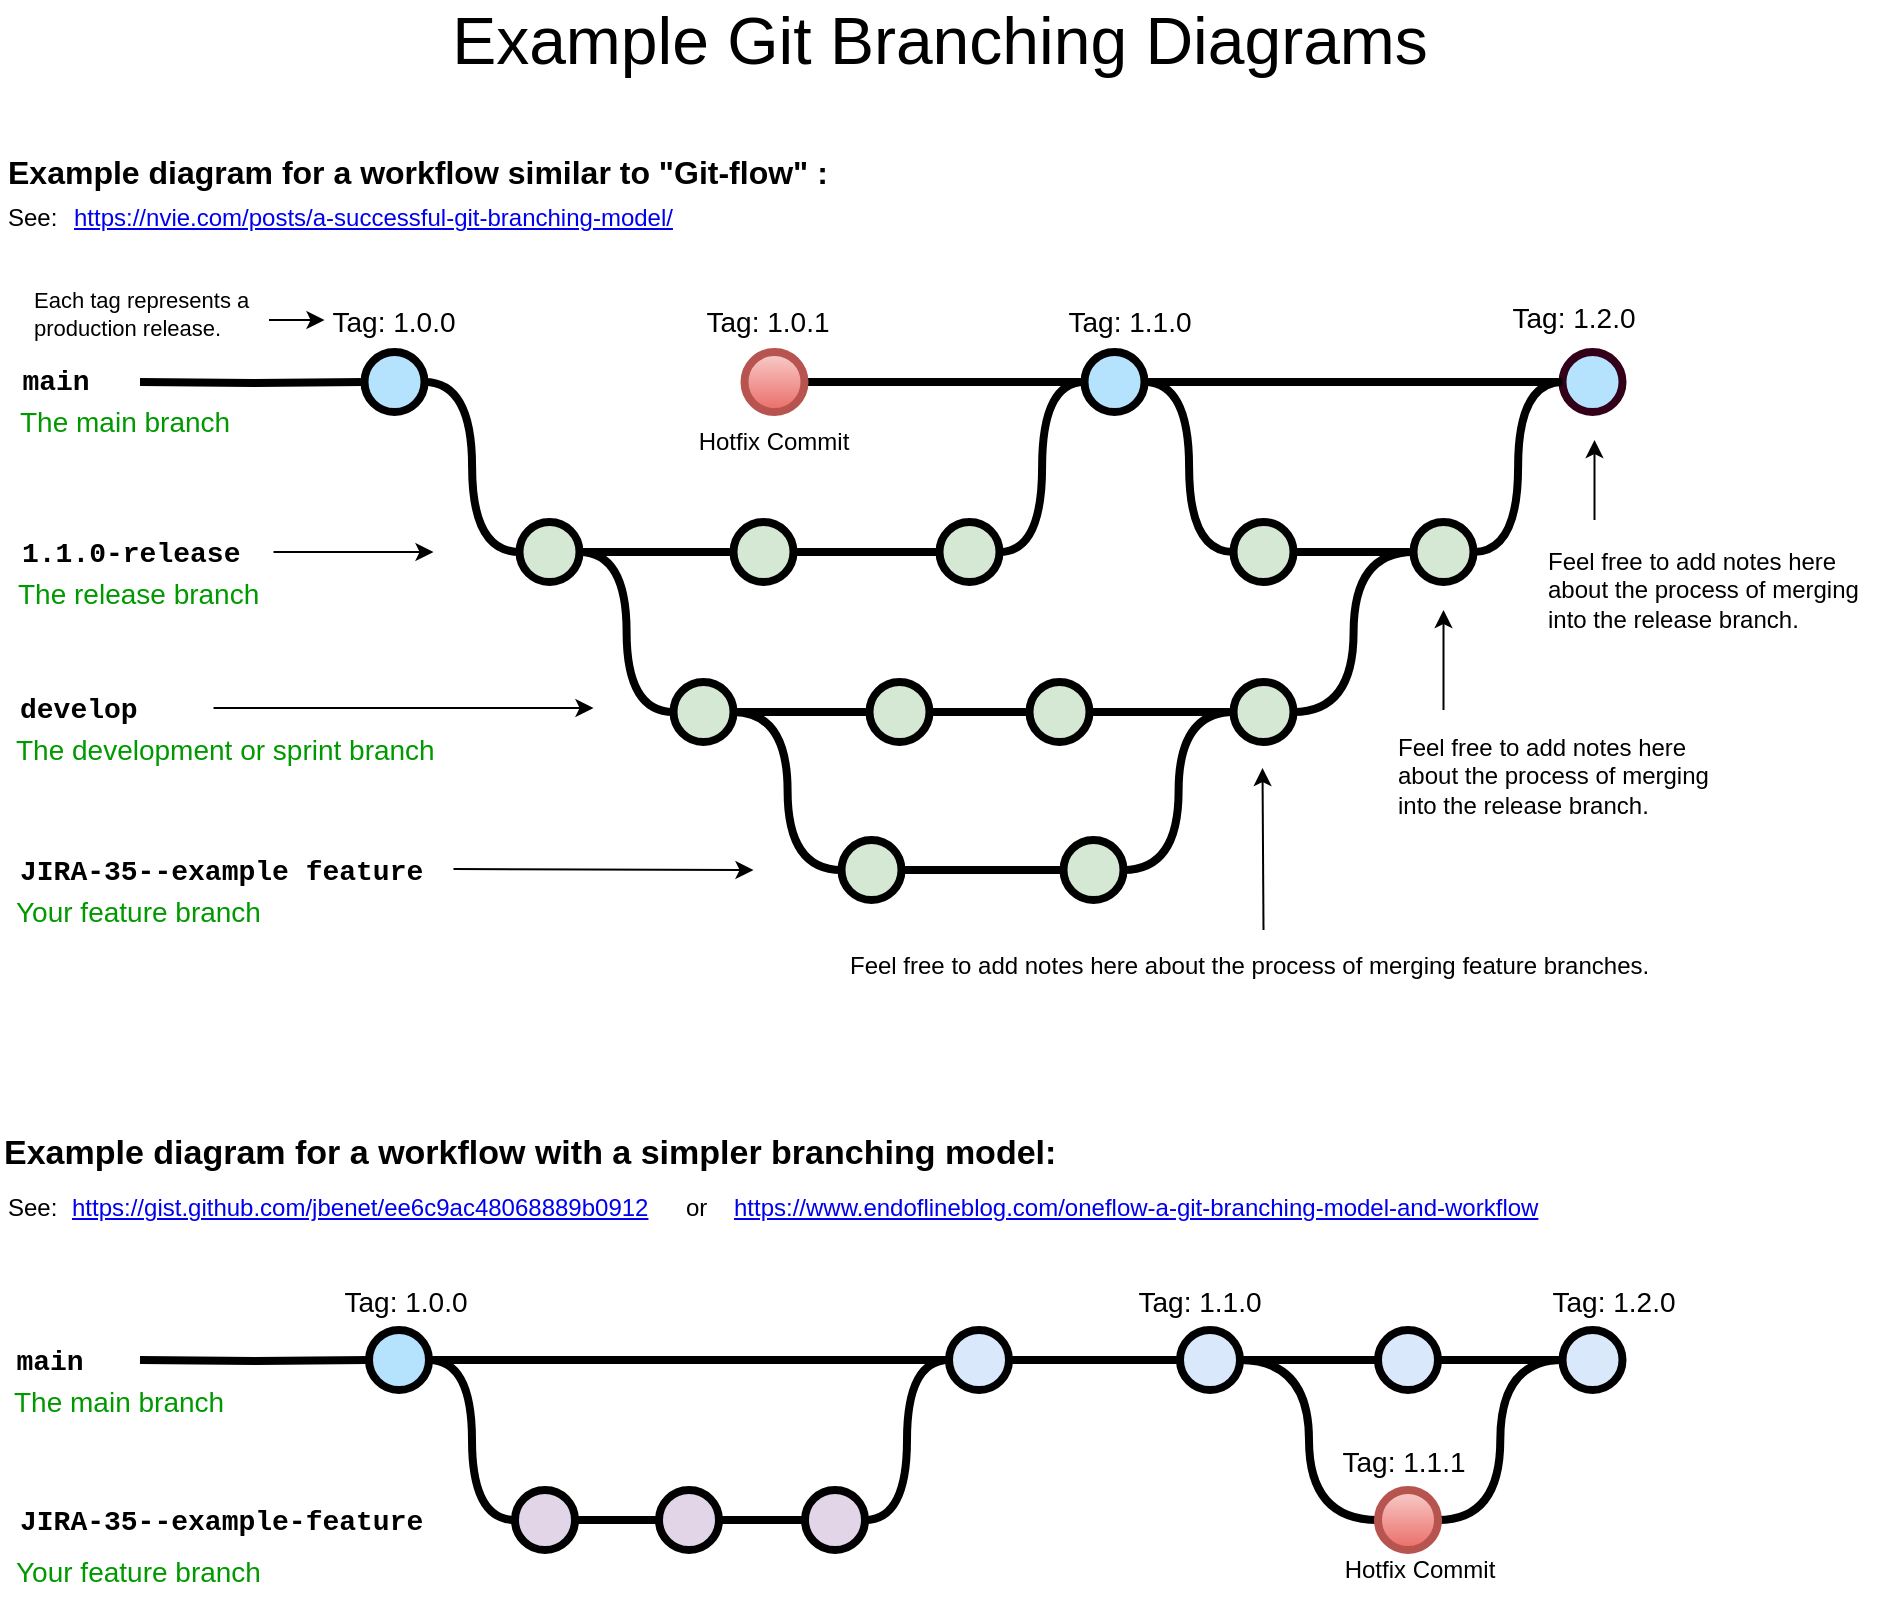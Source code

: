 <mxfile>
    <diagram id="53IQXVl9icCSp_Kw3Ib1" name="SampleBranch">
        <mxGraphModel dx="967" dy="1353" grid="1" gridSize="10" guides="1" tooltips="1" connect="1" arrows="1" fold="1" page="1" pageScale="1" pageWidth="1100" pageHeight="850" background="none" math="0" shadow="0">
            <root>
                <mxCell id="0"/>
                <mxCell id="1" parent="0"/>
                <mxCell id="uWUnNED6HEl2aK5fdaIb-7" value="Hotfix Commit" style="text;html=1;strokeColor=none;fillColor=none;align=center;verticalAlign=middle;whiteSpace=wrap;overflow=hidden;" parent="1" vertex="1">
                    <mxGeometry x="427.25" y="226" width="80" height="30" as="geometry"/>
                </mxCell>
                <mxCell id="uWUnNED6HEl2aK5fdaIb-8" value="" style="edgeStyle=orthogonalEdgeStyle;rounded=0;html=1;jettySize=auto;orthogonalLoop=1;plain-blue;endArrow=none;endFill=0;strokeWidth=4;strokeColor=#FFFFFF;entryX=0;entryY=0.5;entryDx=0;entryDy=0;entryPerimeter=0;" parent="1" source="uWUnNED6HEl2aK5fdaIb-10" target="9hBKPDzoitwpIBdzFDQ7-16" edge="1">
                    <mxGeometry x="292.25" y="211" as="geometry">
                        <mxPoint x="442.25" y="211" as="targetPoint"/>
                    </mxGeometry>
                </mxCell>
                <mxCell id="uWUnNED6HEl2aK5fdaIb-9" style="edgeStyle=orthogonalEdgeStyle;curved=1;rounded=0;html=1;exitX=1;exitY=0.5;exitPerimeter=0;entryX=0;entryY=0.5;entryPerimeter=0;endArrow=none;endFill=0;jettySize=auto;orthogonalLoop=1;strokeWidth=4;fontSize=15;" parent="1" source="uWUnNED6HEl2aK5fdaIb-10" target="uWUnNED6HEl2aK5fdaIb-15" edge="1">
                    <mxGeometry relative="1" as="geometry"/>
                </mxCell>
                <mxCell id="uWUnNED6HEl2aK5fdaIb-10" value="" style="verticalLabelPosition=bottom;verticalAlign=top;html=1;strokeWidth=4;shape=mxgraph.flowchart.on-page_reference;plain-blue;gradientColor=none;fillColor=#B5E3Fe;strokeColor=#000000;" parent="1" vertex="1">
                    <mxGeometry x="262.25" y="196" width="30" height="30" as="geometry"/>
                </mxCell>
                <mxCell id="uWUnNED6HEl2aK5fdaIb-80" value="" style="edgeStyle=orthogonalEdgeStyle;curved=1;rounded=0;orthogonalLoop=1;jettySize=auto;html=1;endArrow=none;endFill=0;strokeWidth=4;entryX=0;entryY=0.5;entryDx=0;entryDy=0;entryPerimeter=0;" parent="1" source="uWUnNED6HEl2aK5fdaIb-11" target="uWUnNED6HEl2aK5fdaIb-109" edge="1">
                    <mxGeometry relative="1" as="geometry">
                        <mxPoint x="734.5" y="211" as="targetPoint"/>
                    </mxGeometry>
                </mxCell>
                <mxCell id="uWUnNED6HEl2aK5fdaIb-105" style="edgeStyle=orthogonalEdgeStyle;curved=1;rounded=0;orthogonalLoop=1;jettySize=auto;html=1;exitX=1;exitY=0.5;exitDx=0;exitDy=0;exitPerimeter=0;entryX=0;entryY=0.5;entryDx=0;entryDy=0;entryPerimeter=0;endArrow=none;endFill=0;strokeWidth=4;fontFamily=Courier New;fontColor=#009900;" parent="1" source="uWUnNED6HEl2aK5fdaIb-11" target="uWUnNED6HEl2aK5fdaIb-104" edge="1">
                    <mxGeometry relative="1" as="geometry"/>
                </mxCell>
                <mxCell id="uWUnNED6HEl2aK5fdaIb-11" value="" style="verticalLabelPosition=bottom;verticalAlign=top;html=1;strokeWidth=4;shape=mxgraph.flowchart.on-page_reference;plain-blue;gradientColor=none;strokeColor=#000000;fillColor=#B5E3FE;" parent="1" vertex="1">
                    <mxGeometry x="622.25" y="196" width="30" height="30" as="geometry"/>
                </mxCell>
                <mxCell id="uWUnNED6HEl2aK5fdaIb-109" value="" style="verticalLabelPosition=bottom;verticalAlign=top;html=1;strokeWidth=4;shape=mxgraph.flowchart.on-page_reference;plain-blue;gradientColor=none;strokeColor=#33001A;fillColor=#B5E3FE;" parent="1" vertex="1">
                    <mxGeometry x="861.25" y="196" width="30" height="30" as="geometry"/>
                </mxCell>
                <mxCell id="uWUnNED6HEl2aK5fdaIb-12" value="" style="edgeStyle=orthogonalEdgeStyle;rounded=0;html=1;jettySize=auto;orthogonalLoop=1;strokeWidth=4;endArrow=none;endFill=0;" parent="1" target="uWUnNED6HEl2aK5fdaIb-10" edge="1">
                    <mxGeometry x="192.25" y="211" as="geometry">
                        <mxPoint x="150" y="211" as="sourcePoint"/>
                    </mxGeometry>
                </mxCell>
                <mxCell id="uWUnNED6HEl2aK5fdaIb-13" value="main" style="text;html=1;strokeColor=none;fillColor=none;align=center;verticalAlign=middle;whiteSpace=wrap;overflow=hidden;fontSize=14;fontStyle=1;fontFamily=Courier New;" parent="1" vertex="1">
                    <mxGeometry x="83" y="190" width="50" height="42" as="geometry"/>
                </mxCell>
                <mxCell id="uWUnNED6HEl2aK5fdaIb-14" style="edgeStyle=orthogonalEdgeStyle;curved=1;rounded=0;html=1;exitX=1;exitY=0.5;exitPerimeter=0;endArrow=none;endFill=0;jettySize=auto;orthogonalLoop=1;strokeWidth=4;fontSize=15;" parent="1" source="uWUnNED6HEl2aK5fdaIb-15" target="uWUnNED6HEl2aK5fdaIb-17" edge="1">
                    <mxGeometry relative="1" as="geometry"/>
                </mxCell>
                <mxCell id="uWUnNED6HEl2aK5fdaIb-15" value="" style="verticalLabelPosition=bottom;verticalAlign=top;html=1;strokeWidth=4;shape=mxgraph.flowchart.on-page_reference;plain-purple;gradientColor=none;strokeColor=#000000;fillColor=#D5E8D4;" parent="1" vertex="1">
                    <mxGeometry x="339.75" y="281" width="30" height="30" as="geometry"/>
                </mxCell>
                <mxCell id="uWUnNED6HEl2aK5fdaIb-16" style="edgeStyle=orthogonalEdgeStyle;curved=1;rounded=0;html=1;exitX=1;exitY=0.5;exitPerimeter=0;entryX=0;entryY=0.5;entryPerimeter=0;endArrow=none;endFill=0;jettySize=auto;orthogonalLoop=1;strokeWidth=4;fontSize=15;" parent="1" source="uWUnNED6HEl2aK5fdaIb-17" target="uWUnNED6HEl2aK5fdaIb-19" edge="1">
                    <mxGeometry relative="1" as="geometry"/>
                </mxCell>
                <mxCell id="uWUnNED6HEl2aK5fdaIb-17" value="" style="verticalLabelPosition=bottom;verticalAlign=top;html=1;strokeWidth=4;shape=mxgraph.flowchart.on-page_reference;plain-purple;gradientColor=none;strokeColor=#000000;fillColor=#D5E8D4;" parent="1" vertex="1">
                    <mxGeometry x="446.75" y="281" width="30" height="30" as="geometry"/>
                </mxCell>
                <mxCell id="uWUnNED6HEl2aK5fdaIb-18" style="edgeStyle=orthogonalEdgeStyle;curved=1;rounded=0;html=1;exitX=1;exitY=0.5;exitPerimeter=0;entryX=0;entryY=0.5;entryPerimeter=0;endArrow=none;endFill=0;jettySize=auto;orthogonalLoop=1;strokeWidth=4;fontSize=15;" parent="1" source="uWUnNED6HEl2aK5fdaIb-19" target="uWUnNED6HEl2aK5fdaIb-11" edge="1">
                    <mxGeometry relative="1" as="geometry"/>
                </mxCell>
                <mxCell id="uWUnNED6HEl2aK5fdaIb-19" value="" style="verticalLabelPosition=bottom;verticalAlign=top;html=1;strokeWidth=4;shape=mxgraph.flowchart.on-page_reference;plain-purple;gradientColor=none;strokeColor=#000000;fillColor=#D5E8D4;" parent="1" vertex="1">
                    <mxGeometry x="549.75" y="281" width="30" height="30" as="geometry"/>
                </mxCell>
                <mxCell id="uWUnNED6HEl2aK5fdaIb-20" value="1.1.0-release" style="text;html=1;strokeColor=none;fillColor=none;align=left;verticalAlign=middle;whiteSpace=wrap;overflow=hidden;fontSize=14;fontStyle=1;fontFamily=Courier New;" parent="1" vertex="1">
                    <mxGeometry x="88.75" y="286" width="240" height="20" as="geometry"/>
                </mxCell>
                <mxCell id="uWUnNED6HEl2aK5fdaIb-71" value="" style="edgeStyle=orthogonalEdgeStyle;rounded=0;orthogonalLoop=1;jettySize=auto;html=1;endArrow=none;endFill=0;strokeWidth=4;" parent="1" source="uWUnNED6HEl2aK5fdaIb-69" target="uWUnNED6HEl2aK5fdaIb-70" edge="1">
                    <mxGeometry relative="1" as="geometry"/>
                </mxCell>
                <mxCell id="uWUnNED6HEl2aK5fdaIb-75" style="edgeStyle=orthogonalEdgeStyle;rounded=0;orthogonalLoop=1;jettySize=auto;html=1;entryX=1;entryY=0.5;entryDx=0;entryDy=0;entryPerimeter=0;endArrow=none;endFill=0;strokeWidth=4;curved=1;" parent="1" source="uWUnNED6HEl2aK5fdaIb-69" target="uWUnNED6HEl2aK5fdaIb-15" edge="1">
                    <mxGeometry relative="1" as="geometry"/>
                </mxCell>
                <mxCell id="uWUnNED6HEl2aK5fdaIb-94" style="edgeStyle=orthogonalEdgeStyle;curved=1;rounded=0;orthogonalLoop=1;jettySize=auto;html=1;exitX=1;exitY=0.5;exitDx=0;exitDy=0;exitPerimeter=0;entryX=0;entryY=0.5;entryDx=0;entryDy=0;entryPerimeter=0;endArrow=none;endFill=0;strokeWidth=4;fontFamily=Courier New;fontColor=#009900;" parent="1" source="uWUnNED6HEl2aK5fdaIb-69" target="uWUnNED6HEl2aK5fdaIb-82" edge="1">
                    <mxGeometry relative="1" as="geometry"/>
                </mxCell>
                <mxCell id="uWUnNED6HEl2aK5fdaIb-69" value="" style="verticalLabelPosition=bottom;verticalAlign=top;html=1;strokeWidth=4;shape=mxgraph.flowchart.on-page_reference;plain-purple;gradientColor=none;strokeColor=#000000;fillColor=#D5E8D4;" parent="1" vertex="1">
                    <mxGeometry x="416.75" y="361" width="30" height="30" as="geometry"/>
                </mxCell>
                <mxCell id="uWUnNED6HEl2aK5fdaIb-78" value="" style="edgeStyle=orthogonalEdgeStyle;curved=1;rounded=0;orthogonalLoop=1;jettySize=auto;html=1;endArrow=none;endFill=0;strokeWidth=4;" parent="1" source="uWUnNED6HEl2aK5fdaIb-70" target="uWUnNED6HEl2aK5fdaIb-77" edge="1">
                    <mxGeometry relative="1" as="geometry"/>
                </mxCell>
                <mxCell id="uWUnNED6HEl2aK5fdaIb-70" value="" style="verticalLabelPosition=bottom;verticalAlign=top;html=1;strokeWidth=4;shape=mxgraph.flowchart.on-page_reference;plain-purple;gradientColor=none;strokeColor=#000000;fillColor=#D5E8D4;" parent="1" vertex="1">
                    <mxGeometry x="514.75" y="361" width="30" height="30" as="geometry"/>
                </mxCell>
                <mxCell id="uWUnNED6HEl2aK5fdaIb-96" value="" style="edgeStyle=orthogonalEdgeStyle;curved=1;rounded=0;orthogonalLoop=1;jettySize=auto;html=1;endArrow=none;endFill=0;strokeWidth=4;fontFamily=Courier New;fontColor=#009900;" parent="1" source="uWUnNED6HEl2aK5fdaIb-77" target="uWUnNED6HEl2aK5fdaIb-95" edge="1">
                    <mxGeometry relative="1" as="geometry"/>
                </mxCell>
                <mxCell id="uWUnNED6HEl2aK5fdaIb-77" value="" style="verticalLabelPosition=bottom;verticalAlign=top;html=1;strokeWidth=4;shape=mxgraph.flowchart.on-page_reference;plain-purple;gradientColor=none;strokeColor=#000000;fillColor=#D5E8D4;" parent="1" vertex="1">
                    <mxGeometry x="594.75" y="361" width="30" height="30" as="geometry"/>
                </mxCell>
                <mxCell id="uWUnNED6HEl2aK5fdaIb-108" style="edgeStyle=orthogonalEdgeStyle;curved=1;rounded=0;orthogonalLoop=1;jettySize=auto;html=1;entryX=0;entryY=0.5;entryDx=0;entryDy=0;entryPerimeter=0;endArrow=none;endFill=0;strokeWidth=4;fontFamily=Courier New;fontColor=#009900;" parent="1" source="uWUnNED6HEl2aK5fdaIb-95" target="uWUnNED6HEl2aK5fdaIb-106" edge="1">
                    <mxGeometry relative="1" as="geometry"/>
                </mxCell>
                <mxCell id="uWUnNED6HEl2aK5fdaIb-95" value="" style="verticalLabelPosition=bottom;verticalAlign=top;html=1;strokeWidth=4;shape=mxgraph.flowchart.on-page_reference;plain-purple;gradientColor=none;strokeColor=#000000;fillColor=#D5E8D4;" parent="1" vertex="1">
                    <mxGeometry x="696.75" y="361" width="30" height="30" as="geometry"/>
                </mxCell>
                <mxCell id="uWUnNED6HEl2aK5fdaIb-76" value="develop" style="text;html=1;strokeColor=none;fillColor=none;align=left;verticalAlign=middle;whiteSpace=wrap;overflow=hidden;fontSize=14;fontStyle=1;fontFamily=Courier New;" parent="1" vertex="1">
                    <mxGeometry x="87.75" y="364" width="91" height="20" as="geometry"/>
                </mxCell>
                <mxCell id="uWUnNED6HEl2aK5fdaIb-81" value="" style="edgeStyle=orthogonalEdgeStyle;rounded=0;orthogonalLoop=1;jettySize=auto;html=1;endArrow=none;endFill=0;strokeWidth=4;" parent="1" source="uWUnNED6HEl2aK5fdaIb-82" target="uWUnNED6HEl2aK5fdaIb-84" edge="1">
                    <mxGeometry relative="1" as="geometry"/>
                </mxCell>
                <mxCell id="uWUnNED6HEl2aK5fdaIb-82" value="" style="verticalLabelPosition=bottom;verticalAlign=top;html=1;strokeWidth=4;shape=mxgraph.flowchart.on-page_reference;plain-purple;gradientColor=none;strokeColor=#000000;fillColor=#D5E8D4;" parent="1" vertex="1">
                    <mxGeometry x="500.75" y="440" width="30" height="30" as="geometry"/>
                </mxCell>
                <mxCell id="uWUnNED6HEl2aK5fdaIb-97" style="edgeStyle=orthogonalEdgeStyle;curved=1;rounded=0;orthogonalLoop=1;jettySize=auto;html=1;exitX=1;exitY=0.5;exitDx=0;exitDy=0;exitPerimeter=0;entryX=0;entryY=0.5;entryDx=0;entryDy=0;entryPerimeter=0;endArrow=none;endFill=0;strokeWidth=4;fontFamily=Courier New;fontColor=#009900;" parent="1" source="uWUnNED6HEl2aK5fdaIb-84" target="uWUnNED6HEl2aK5fdaIb-95" edge="1">
                    <mxGeometry relative="1" as="geometry"/>
                </mxCell>
                <mxCell id="uWUnNED6HEl2aK5fdaIb-84" value="" style="verticalLabelPosition=bottom;verticalAlign=top;html=1;strokeWidth=4;shape=mxgraph.flowchart.on-page_reference;plain-purple;gradientColor=none;strokeColor=#000000;fillColor=#D5E8D4;" parent="1" vertex="1">
                    <mxGeometry x="611.75" y="440" width="30" height="30" as="geometry"/>
                </mxCell>
                <mxCell id="uWUnNED6HEl2aK5fdaIb-86" value="JIRA-35--example feature" style="text;html=1;strokeColor=none;fillColor=none;align=left;verticalAlign=middle;whiteSpace=wrap;overflow=hidden;fontSize=14;fontStyle=1;fontFamily=Courier New;" parent="1" vertex="1">
                    <mxGeometry x="87.5" y="445" width="240" height="20" as="geometry"/>
                </mxCell>
                <mxCell id="uWUnNED6HEl2aK5fdaIb-87" value="The development or sprint branch" style="text;html=1;strokeColor=none;fillColor=none;align=left;verticalAlign=middle;whiteSpace=wrap;overflow=hidden;fontSize=14;fontStyle=0;fontColor=#009900;" parent="1" vertex="1">
                    <mxGeometry x="85.75" y="384" width="240" height="20" as="geometry"/>
                </mxCell>
                <mxCell id="uWUnNED6HEl2aK5fdaIb-88" value="Your feature branch" style="text;html=1;strokeColor=none;fillColor=none;align=left;verticalAlign=middle;whiteSpace=wrap;overflow=hidden;fontSize=14;fontStyle=0;fontColor=#009900;" parent="1" vertex="1">
                    <mxGeometry x="85.75" y="465" width="240" height="20" as="geometry"/>
                </mxCell>
                <mxCell id="uWUnNED6HEl2aK5fdaIb-89" value="The release branch" style="text;html=1;strokeColor=none;fillColor=none;align=left;verticalAlign=middle;whiteSpace=wrap;overflow=hidden;fontSize=14;fontStyle=0;fontColor=#009900;" parent="1" vertex="1">
                    <mxGeometry x="86.75" y="306" width="240" height="20" as="geometry"/>
                </mxCell>
                <mxCell id="uWUnNED6HEl2aK5fdaIb-90" value="The main branch&lt;br&gt;" style="text;html=1;strokeColor=none;fillColor=none;align=left;verticalAlign=middle;whiteSpace=wrap;overflow=hidden;fontSize=14;fontStyle=0;fontColor=#009900;" parent="1" vertex="1">
                    <mxGeometry x="88.25" y="220" width="146.75" height="20" as="geometry"/>
                </mxCell>
                <mxCell id="uWUnNED6HEl2aK5fdaIb-91" value="" style="endArrow=classic;html=1;strokeWidth=1;fontFamily=Courier New;fontColor=#009900;" parent="1" edge="1">
                    <mxGeometry width="50" height="50" relative="1" as="geometry">
                        <mxPoint x="306.75" y="454.5" as="sourcePoint"/>
                        <mxPoint x="456.75" y="455" as="targetPoint"/>
                    </mxGeometry>
                </mxCell>
                <mxCell id="uWUnNED6HEl2aK5fdaIb-92" value="" style="endArrow=classic;html=1;strokeWidth=1;fontFamily=Courier New;fontColor=#009900;" parent="1" edge="1">
                    <mxGeometry width="50" height="50" relative="1" as="geometry">
                        <mxPoint x="186.75" y="374" as="sourcePoint"/>
                        <mxPoint x="376.75" y="374" as="targetPoint"/>
                    </mxGeometry>
                </mxCell>
                <mxCell id="uWUnNED6HEl2aK5fdaIb-93" value="" style="endArrow=classic;html=1;strokeWidth=1;fontFamily=Courier New;fontColor=#009900;" parent="1" edge="1">
                    <mxGeometry width="50" height="50" relative="1" as="geometry">
                        <mxPoint x="216.75" y="296" as="sourcePoint"/>
                        <mxPoint x="296.75" y="296" as="targetPoint"/>
                    </mxGeometry>
                </mxCell>
                <mxCell id="uWUnNED6HEl2aK5fdaIb-101" value="Tag: 1.1.0" style="text;html=1;strokeColor=none;fillColor=none;align=center;verticalAlign=middle;whiteSpace=wrap;overflow=hidden;fontSize=14;" parent="1" vertex="1">
                    <mxGeometry x="590.25" y="170" width="110" height="20" as="geometry"/>
                </mxCell>
                <mxCell id="uWUnNED6HEl2aK5fdaIb-103" value="Tag: 1.0.0" style="text;html=1;strokeColor=none;fillColor=none;align=center;verticalAlign=middle;whiteSpace=wrap;overflow=hidden;fontSize=14;" parent="1" vertex="1">
                    <mxGeometry x="242.25" y="170" width="70" height="20" as="geometry"/>
                </mxCell>
                <mxCell id="uWUnNED6HEl2aK5fdaIb-107" value="" style="edgeStyle=orthogonalEdgeStyle;curved=1;rounded=0;orthogonalLoop=1;jettySize=auto;html=1;endArrow=none;endFill=0;strokeWidth=4;fontFamily=Courier New;fontColor=#009900;" parent="1" source="uWUnNED6HEl2aK5fdaIb-104" target="uWUnNED6HEl2aK5fdaIb-106" edge="1">
                    <mxGeometry relative="1" as="geometry"/>
                </mxCell>
                <mxCell id="uWUnNED6HEl2aK5fdaIb-104" value="" style="verticalLabelPosition=bottom;verticalAlign=top;html=1;strokeWidth=4;shape=mxgraph.flowchart.on-page_reference;plain-purple;gradientColor=none;strokeColor=#000000;fillColor=#D5E8D4;" parent="1" vertex="1">
                    <mxGeometry x="696.75" y="281" width="30" height="30" as="geometry"/>
                </mxCell>
                <mxCell id="uWUnNED6HEl2aK5fdaIb-115" style="edgeStyle=orthogonalEdgeStyle;curved=1;rounded=0;orthogonalLoop=1;jettySize=auto;html=1;entryX=0;entryY=0.5;entryDx=0;entryDy=0;entryPerimeter=0;endArrow=none;endFill=0;strokeWidth=4;fontFamily=Courier New;fontColor=#009900;" parent="1" source="uWUnNED6HEl2aK5fdaIb-106" target="uWUnNED6HEl2aK5fdaIb-109" edge="1">
                    <mxGeometry relative="1" as="geometry"/>
                </mxCell>
                <mxCell id="uWUnNED6HEl2aK5fdaIb-106" value="" style="verticalLabelPosition=bottom;verticalAlign=top;html=1;strokeWidth=4;shape=mxgraph.flowchart.on-page_reference;plain-purple;gradientColor=none;strokeColor=#000000;fillColor=#D5E8D4;" parent="1" vertex="1">
                    <mxGeometry x="786.75" y="281" width="30" height="30" as="geometry"/>
                </mxCell>
                <mxCell id="uWUnNED6HEl2aK5fdaIb-116" value="Tag: 1.2.0" style="text;html=1;strokeColor=none;fillColor=none;align=center;verticalAlign=middle;whiteSpace=wrap;overflow=hidden;fontSize=14;" parent="1" vertex="1">
                    <mxGeometry x="812.25" y="168" width="110" height="20" as="geometry"/>
                </mxCell>
                <mxCell id="uWUnNED6HEl2aK5fdaIb-117" value="" style="endArrow=classic;html=1;strokeWidth=1;fontFamily=Courier New;fontColor=#009900;exitX=0.5;exitY=0;exitDx=0;exitDy=0;" parent="1" source="fSnZ5vnYTslC5NarKmr_-5" edge="1">
                    <mxGeometry width="50" height="50" relative="1" as="geometry">
                        <mxPoint x="711.25" y="635.5" as="sourcePoint"/>
                        <mxPoint x="711.25" y="404" as="targetPoint"/>
                    </mxGeometry>
                </mxCell>
                <mxCell id="fSnZ5vnYTslC5NarKmr_-1" value="" style="endArrow=classic;html=1;strokeWidth=1;fontFamily=Courier New;fontColor=#009900;" parent="1" edge="1">
                    <mxGeometry width="50" height="50" relative="1" as="geometry">
                        <mxPoint x="801.75" y="375" as="sourcePoint"/>
                        <mxPoint x="801.75" y="325" as="targetPoint"/>
                    </mxGeometry>
                </mxCell>
                <mxCell id="fSnZ5vnYTslC5NarKmr_-4" value="&lt;span style=&quot;text-align: center&quot;&gt;Feel free to add notes here about the process of merging into the release branch.&lt;br&gt;&lt;/span&gt;" style="text;html=1;strokeColor=none;fillColor=none;align=left;verticalAlign=middle;whiteSpace=wrap;overflow=hidden;fontSize=12;fontStyle=0;fontColor=#000000;" parent="1" vertex="1">
                    <mxGeometry x="776.75" y="375" width="163.25" height="66" as="geometry"/>
                </mxCell>
                <mxCell id="fSnZ5vnYTslC5NarKmr_-5" value="&lt;div style=&quot;&quot;&gt;&lt;span&gt;Feel free to add notes here about the process of merging feature branches.&lt;/span&gt;&lt;/div&gt;" style="text;html=1;strokeColor=none;fillColor=none;align=left;verticalAlign=middle;whiteSpace=wrap;overflow=hidden;fontSize=12;fontStyle=0;fontColor=#000000;" parent="1" vertex="1">
                    <mxGeometry x="502.63" y="485" width="418.25" height="36" as="geometry"/>
                </mxCell>
                <mxCell id="fSnZ5vnYTslC5NarKmr_-9" value="" style="edgeStyle=orthogonalEdgeStyle;rounded=0;orthogonalLoop=1;jettySize=auto;html=1;fontSize=12;fontColor=#000000;entryX=0;entryY=0.5;entryDx=0;entryDy=0;" parent="1" source="fSnZ5vnYTslC5NarKmr_-8" target="uWUnNED6HEl2aK5fdaIb-103" edge="1">
                    <mxGeometry relative="1" as="geometry">
                        <mxPoint x="222.25" y="180" as="targetPoint"/>
                        <Array as="points">
                            <mxPoint x="222.25" y="180"/>
                            <mxPoint x="222.25" y="180"/>
                        </Array>
                    </mxGeometry>
                </mxCell>
                <mxCell id="fSnZ5vnYTslC5NarKmr_-8" value="&lt;span style=&quot;text-align: center; font-size: 11px;&quot;&gt;Each tag represents a production release.&lt;/span&gt;" style="text;html=1;strokeColor=none;fillColor=none;align=left;verticalAlign=middle;whiteSpace=wrap;overflow=hidden;fontSize=11;fontStyle=0;fontColor=#000000;" parent="1" vertex="1">
                    <mxGeometry x="94.5" y="158" width="120" height="38" as="geometry"/>
                </mxCell>
                <mxCell id="fSnZ5vnYTslC5NarKmr_-11" value="Example Git Branching Diagrams" style="text;html=1;strokeColor=none;fillColor=none;align=center;verticalAlign=middle;whiteSpace=wrap;rounded=0;fontSize=33;fontColor=#000000;" parent="1" vertex="1">
                    <mxGeometry x="281" y="20" width="538" height="40" as="geometry"/>
                </mxCell>
                <UserObject label="Example diagram for a workflow similar to &quot;Git-flow&quot; :" link="https://nvie.com/posts/a-successful-git-branching-model/" id="9hBKPDzoitwpIBdzFDQ7-2">
                    <mxCell style="text;whiteSpace=wrap;html=1;fontStyle=1;fontSize=16;" parent="1" vertex="1">
                        <mxGeometry x="82.25" y="90" width="427.75" height="20" as="geometry"/>
                    </mxCell>
                </UserObject>
                <UserObject label="&lt;a href=&quot;https://nvie.com/posts/a-successful-git-branching-model/&quot;&gt;https://nvie.com/posts/a-successful-git-branching-model/&lt;/a&gt;" link="https://nvie.com/posts/a-successful-git-branching-model/" id="9hBKPDzoitwpIBdzFDQ7-3">
                    <mxCell style="text;whiteSpace=wrap;html=1;" parent="1" vertex="1">
                        <mxGeometry x="115" y="115" width="355" height="20" as="geometry"/>
                    </mxCell>
                </UserObject>
                <UserObject label="Example diagram for a workflow with a simpler branching model:" link="https://nvie.com/posts/a-successful-git-branching-model/" id="9hBKPDzoitwpIBdzFDQ7-6">
                    <mxCell style="text;whiteSpace=wrap;html=1;fontStyle=1;fontSize=17;" parent="1" vertex="1">
                        <mxGeometry x="80" y="580" width="542.25" height="30" as="geometry"/>
                    </mxCell>
                </UserObject>
                <UserObject label="See:" link="https://nvie.com/posts/a-successful-git-branching-model/" id="9hBKPDzoitwpIBdzFDQ7-7">
                    <mxCell style="text;whiteSpace=wrap;html=1;" parent="1" vertex="1">
                        <mxGeometry x="82.25" y="115" width="32.75" height="20" as="geometry"/>
                    </mxCell>
                </UserObject>
                <UserObject label="&lt;a href=&quot;https://gist.github.com/jbenet/ee6c9ac48068889b0912&quot;&gt;https://gist.github.com/jbenet/ee6c9ac48068889b0912&lt;/a&gt;" link="https://gist.github.com/jbenet/ee6c9ac48068889b0912" id="9hBKPDzoitwpIBdzFDQ7-8">
                    <mxCell style="text;whiteSpace=wrap;html=1;" parent="1" vertex="1">
                        <mxGeometry x="114.25" y="610" width="298" height="20" as="geometry"/>
                    </mxCell>
                </UserObject>
                <UserObject label="See:" link="https://nvie.com/posts/a-successful-git-branching-model/" id="9hBKPDzoitwpIBdzFDQ7-10">
                    <mxCell style="text;whiteSpace=wrap;html=1;" parent="1" vertex="1">
                        <mxGeometry x="81.5" y="610" width="32.75" height="20" as="geometry"/>
                    </mxCell>
                </UserObject>
                <mxCell id="9hBKPDzoitwpIBdzFDQ7-14" value="" style="endArrow=classic;html=1;strokeWidth=1;fontFamily=Courier New;fontColor=#009900;" parent="1" edge="1">
                    <mxGeometry width="50" height="50" relative="1" as="geometry">
                        <mxPoint x="877.25" y="280" as="sourcePoint"/>
                        <mxPoint x="877.25" y="240" as="targetPoint"/>
                    </mxGeometry>
                </mxCell>
                <mxCell id="9hBKPDzoitwpIBdzFDQ7-15" value="&lt;span style=&quot;text-align: center&quot;&gt;Feel free to add notes here about the process of merging into the release branch.&lt;br&gt;&lt;br&gt;&lt;/span&gt;" style="text;html=1;strokeColor=none;fillColor=none;align=left;verticalAlign=middle;whiteSpace=wrap;overflow=hidden;fontSize=12;fontStyle=0;fontColor=#000000;" parent="1" vertex="1">
                    <mxGeometry x="852.25" y="281" width="167.75" height="81" as="geometry"/>
                </mxCell>
                <mxCell id="9hBKPDzoitwpIBdzFDQ7-21" value="" style="edgeStyle=orthogonalEdgeStyle;rounded=0;orthogonalLoop=1;jettySize=auto;html=1;fontSize=15;endArrow=none;endFill=0;strokeWidth=4;entryX=0;entryY=0.5;entryDx=0;entryDy=0;entryPerimeter=0;" parent="1" source="9hBKPDzoitwpIBdzFDQ7-16" target="uWUnNED6HEl2aK5fdaIb-11" edge="1">
                    <mxGeometry relative="1" as="geometry">
                        <mxPoint x="560.25" y="211" as="targetPoint"/>
                    </mxGeometry>
                </mxCell>
                <mxCell id="9hBKPDzoitwpIBdzFDQ7-16" value="" style="verticalLabelPosition=bottom;verticalAlign=top;html=1;strokeWidth=4;shape=mxgraph.flowchart.on-page_reference;plain-blue;gradientColor=#EA6B66;strokeColor=#B85450;fillColor=#F8CECC;" parent="1" vertex="1">
                    <mxGeometry x="452.25" y="196" width="30" height="30" as="geometry"/>
                </mxCell>
                <mxCell id="9hBKPDzoitwpIBdzFDQ7-23" value="" style="edgeStyle=orthogonalEdgeStyle;rounded=0;html=1;jettySize=auto;orthogonalLoop=1;plain-blue;endArrow=none;endFill=0;strokeWidth=4;strokeColor=#000000;" parent="1" source="9hBKPDzoitwpIBdzFDQ7-25" target="9hBKPDzoitwpIBdzFDQ7-26" edge="1">
                    <mxGeometry x="294.5" y="700" as="geometry"/>
                </mxCell>
                <mxCell id="9hBKPDzoitwpIBdzFDQ7-24" style="edgeStyle=orthogonalEdgeStyle;curved=1;rounded=0;html=1;exitX=1;exitY=0.5;exitPerimeter=0;entryX=0;entryY=0.5;entryPerimeter=0;endArrow=none;endFill=0;jettySize=auto;orthogonalLoop=1;strokeWidth=4;fontSize=15;" parent="1" source="9hBKPDzoitwpIBdzFDQ7-25" target="9hBKPDzoitwpIBdzFDQ7-30" edge="1">
                    <mxGeometry relative="1" as="geometry"/>
                </mxCell>
                <mxCell id="9hBKPDzoitwpIBdzFDQ7-25" value="" style="verticalLabelPosition=bottom;verticalAlign=top;html=1;strokeWidth=4;shape=mxgraph.flowchart.on-page_reference;plain-blue;gradientColor=none;fillColor=#B5E3Fe;strokeColor=#000000;" parent="1" vertex="1">
                    <mxGeometry x="264.5" y="685" width="30" height="30" as="geometry"/>
                </mxCell>
                <mxCell id="9hBKPDzoitwpIBdzFDQ7-41" value="" style="edgeStyle=orthogonalEdgeStyle;curved=1;rounded=0;orthogonalLoop=1;jettySize=auto;html=1;endArrow=none;endFill=0;strokeWidth=4;fontFamily=Courier New;fontSize=16;" parent="1" source="9hBKPDzoitwpIBdzFDQ7-26" target="9hBKPDzoitwpIBdzFDQ7-40" edge="1">
                    <mxGeometry relative="1" as="geometry"/>
                </mxCell>
                <mxCell id="9hBKPDzoitwpIBdzFDQ7-26" value="" style="verticalLabelPosition=bottom;verticalAlign=top;html=1;strokeWidth=4;shape=mxgraph.flowchart.on-page_reference;plain-blue;gradientColor=none;strokeColor=#000000;" parent="1" vertex="1">
                    <mxGeometry x="554.5" y="685" width="30" height="30" as="geometry"/>
                </mxCell>
                <mxCell id="9hBKPDzoitwpIBdzFDQ7-43" value="" style="edgeStyle=orthogonalEdgeStyle;curved=1;rounded=0;orthogonalLoop=1;jettySize=auto;html=1;endArrow=none;endFill=0;strokeWidth=4;fontFamily=Courier New;fontSize=16;" parent="1" source="9hBKPDzoitwpIBdzFDQ7-40" target="9hBKPDzoitwpIBdzFDQ7-42" edge="1">
                    <mxGeometry relative="1" as="geometry"/>
                </mxCell>
                <mxCell id="9hBKPDzoitwpIBdzFDQ7-52" value="" style="edgeStyle=orthogonalEdgeStyle;curved=1;rounded=0;orthogonalLoop=1;jettySize=auto;html=1;endArrow=none;endFill=0;strokeWidth=4;fontFamily=Courier New;fontSize=16;entryX=0;entryY=0.5;entryDx=0;entryDy=0;entryPerimeter=0;" parent="1" source="9hBKPDzoitwpIBdzFDQ7-40" target="9hBKPDzoitwpIBdzFDQ7-50" edge="1">
                    <mxGeometry relative="1" as="geometry">
                        <mxPoint x="679.5" y="795" as="targetPoint"/>
                    </mxGeometry>
                </mxCell>
                <mxCell id="9hBKPDzoitwpIBdzFDQ7-40" value="" style="verticalLabelPosition=bottom;verticalAlign=top;html=1;strokeWidth=4;shape=mxgraph.flowchart.on-page_reference;plain-blue;gradientColor=none;strokeColor=#000000;" parent="1" vertex="1">
                    <mxGeometry x="670" y="685" width="30" height="30" as="geometry"/>
                </mxCell>
                <mxCell id="9hBKPDzoitwpIBdzFDQ7-56" value="" style="edgeStyle=orthogonalEdgeStyle;curved=1;rounded=0;orthogonalLoop=1;jettySize=auto;html=1;endArrow=none;endFill=0;strokeWidth=4;fontFamily=Courier New;fontSize=16;" parent="1" source="9hBKPDzoitwpIBdzFDQ7-42" target="9hBKPDzoitwpIBdzFDQ7-55" edge="1">
                    <mxGeometry relative="1" as="geometry"/>
                </mxCell>
                <mxCell id="9hBKPDzoitwpIBdzFDQ7-42" value="" style="verticalLabelPosition=bottom;verticalAlign=top;html=1;strokeWidth=4;shape=mxgraph.flowchart.on-page_reference;plain-blue;gradientColor=none;strokeColor=#000000;" parent="1" vertex="1">
                    <mxGeometry x="769" y="685" width="30" height="30" as="geometry"/>
                </mxCell>
                <mxCell id="9hBKPDzoitwpIBdzFDQ7-55" value="" style="verticalLabelPosition=bottom;verticalAlign=top;html=1;strokeWidth=4;shape=mxgraph.flowchart.on-page_reference;plain-blue;gradientColor=none;strokeColor=#000000;" parent="1" vertex="1">
                    <mxGeometry x="861.25" y="685" width="30" height="30" as="geometry"/>
                </mxCell>
                <mxCell id="9hBKPDzoitwpIBdzFDQ7-27" value="" style="edgeStyle=orthogonalEdgeStyle;rounded=0;html=1;jettySize=auto;orthogonalLoop=1;strokeWidth=4;endArrow=none;endFill=0;" parent="1" target="9hBKPDzoitwpIBdzFDQ7-25" edge="1">
                    <mxGeometry x="194.5" y="700" as="geometry">
                        <mxPoint x="150" y="700" as="sourcePoint"/>
                    </mxGeometry>
                </mxCell>
                <mxCell id="9hBKPDzoitwpIBdzFDQ7-28" value="main" style="text;html=1;strokeColor=none;fillColor=none;align=center;verticalAlign=middle;whiteSpace=wrap;overflow=hidden;fontSize=14;fontStyle=1;fontFamily=Courier New;" parent="1" vertex="1">
                    <mxGeometry x="80" y="690" width="50" height="20" as="geometry"/>
                </mxCell>
                <mxCell id="9hBKPDzoitwpIBdzFDQ7-29" style="edgeStyle=orthogonalEdgeStyle;curved=1;rounded=0;html=1;exitX=1;exitY=0.5;exitPerimeter=0;entryX=0;entryY=0.5;entryPerimeter=0;endArrow=none;endFill=0;jettySize=auto;orthogonalLoop=1;strokeWidth=4;fontSize=15;" parent="1" source="9hBKPDzoitwpIBdzFDQ7-30" target="9hBKPDzoitwpIBdzFDQ7-32" edge="1">
                    <mxGeometry relative="1" as="geometry"/>
                </mxCell>
                <mxCell id="9hBKPDzoitwpIBdzFDQ7-30" value="" style="verticalLabelPosition=bottom;verticalAlign=top;html=1;strokeWidth=4;shape=mxgraph.flowchart.on-page_reference;plain-purple;gradientColor=none;strokeColor=#000000;" parent="1" vertex="1">
                    <mxGeometry x="337.5" y="765" width="30" height="30" as="geometry"/>
                </mxCell>
                <mxCell id="9hBKPDzoitwpIBdzFDQ7-31" style="edgeStyle=orthogonalEdgeStyle;curved=1;rounded=0;html=1;exitX=1;exitY=0.5;exitPerimeter=0;entryX=0;entryY=0.5;entryPerimeter=0;endArrow=none;endFill=0;jettySize=auto;orthogonalLoop=1;strokeWidth=4;fontSize=15;" parent="1" source="9hBKPDzoitwpIBdzFDQ7-32" target="9hBKPDzoitwpIBdzFDQ7-34" edge="1">
                    <mxGeometry relative="1" as="geometry"/>
                </mxCell>
                <mxCell id="9hBKPDzoitwpIBdzFDQ7-32" value="" style="verticalLabelPosition=bottom;verticalAlign=top;html=1;strokeWidth=4;shape=mxgraph.flowchart.on-page_reference;plain-purple;gradientColor=none;strokeColor=#000000;" parent="1" vertex="1">
                    <mxGeometry x="409.5" y="765" width="30" height="30" as="geometry"/>
                </mxCell>
                <mxCell id="9hBKPDzoitwpIBdzFDQ7-33" style="edgeStyle=orthogonalEdgeStyle;curved=1;rounded=0;html=1;exitX=1;exitY=0.5;exitPerimeter=0;entryX=0;entryY=0.5;entryPerimeter=0;endArrow=none;endFill=0;jettySize=auto;orthogonalLoop=1;strokeWidth=4;fontSize=15;" parent="1" source="9hBKPDzoitwpIBdzFDQ7-34" target="9hBKPDzoitwpIBdzFDQ7-26" edge="1">
                    <mxGeometry relative="1" as="geometry"/>
                </mxCell>
                <mxCell id="9hBKPDzoitwpIBdzFDQ7-34" value="" style="verticalLabelPosition=bottom;verticalAlign=top;html=1;strokeWidth=4;shape=mxgraph.flowchart.on-page_reference;plain-purple;gradientColor=none;strokeColor=#000000;" parent="1" vertex="1">
                    <mxGeometry x="482.5" y="765" width="30" height="30" as="geometry"/>
                </mxCell>
                <mxCell id="9hBKPDzoitwpIBdzFDQ7-35" value="JIRA-35--example-feature" style="text;html=1;strokeColor=none;fillColor=none;align=left;verticalAlign=middle;whiteSpace=wrap;overflow=hidden;fontSize=14;fontStyle=1;fontFamily=Courier New;" parent="1" vertex="1">
                    <mxGeometry x="87.5" y="770" width="240" height="20" as="geometry"/>
                </mxCell>
                <mxCell id="9hBKPDzoitwpIBdzFDQ7-37" value="The main branch&lt;br&gt;" style="text;html=1;strokeColor=none;fillColor=none;align=left;verticalAlign=middle;whiteSpace=wrap;overflow=hidden;fontSize=14;fontStyle=0;fontColor=#009900;" parent="1" vertex="1">
                    <mxGeometry x="85.25" y="710" width="132.25" height="20" as="geometry"/>
                </mxCell>
                <mxCell id="9hBKPDzoitwpIBdzFDQ7-38" value="Your feature branch" style="text;html=1;strokeColor=none;fillColor=none;align=left;verticalAlign=middle;whiteSpace=wrap;overflow=hidden;fontSize=14;fontStyle=0;fontColor=#009900;" parent="1" vertex="1">
                    <mxGeometry x="86.25" y="795" width="202.25" height="20" as="geometry"/>
                </mxCell>
                <mxCell id="9hBKPDzoitwpIBdzFDQ7-39" value="Tag: 1.0.0" style="text;html=1;strokeColor=none;fillColor=none;align=center;verticalAlign=middle;whiteSpace=wrap;overflow=hidden;fontSize=14;" parent="1" vertex="1">
                    <mxGeometry x="248.38" y="660" width="70" height="20" as="geometry"/>
                </mxCell>
                <mxCell id="9hBKPDzoitwpIBdzFDQ7-44" value="Tag: 1.1.0" style="text;html=1;strokeColor=none;fillColor=none;align=center;verticalAlign=middle;whiteSpace=wrap;overflow=hidden;fontSize=14;" parent="1" vertex="1">
                    <mxGeometry x="644.5" y="660" width="70" height="20" as="geometry"/>
                </mxCell>
                <UserObject label="&lt;a href=&quot;https://www.endoflineblog.com/oneflow-a-git-branching-model-and-workflow&quot;&gt;https://www.endoflineblog.com/oneflow-a-git-branching-model-and-workflow&lt;/a&gt;" link="https://www.endoflineblog.com/oneflow-a-git-branching-model-and-workflow" id="9hBKPDzoitwpIBdzFDQ7-45">
                    <mxCell style="text;whiteSpace=wrap;html=1;" parent="1" vertex="1">
                        <mxGeometry x="444.5" y="610" width="413.75" height="20" as="geometry"/>
                    </mxCell>
                </UserObject>
                <UserObject label="or" link="https://nvie.com/posts/a-successful-git-branching-model/" id="9hBKPDzoitwpIBdzFDQ7-46">
                    <mxCell style="text;whiteSpace=wrap;html=1;" parent="1" vertex="1">
                        <mxGeometry x="420.62" y="610" width="11.63" height="20" as="geometry"/>
                    </mxCell>
                </UserObject>
                <mxCell id="9hBKPDzoitwpIBdzFDQ7-54" value="" style="edgeStyle=orthogonalEdgeStyle;curved=1;rounded=0;orthogonalLoop=1;jettySize=auto;html=1;endArrow=none;endFill=0;strokeWidth=4;fontFamily=Courier New;fontSize=16;entryX=0;entryY=0.5;entryDx=0;entryDy=0;entryPerimeter=0;" parent="1" source="9hBKPDzoitwpIBdzFDQ7-50" target="9hBKPDzoitwpIBdzFDQ7-55" edge="1">
                    <mxGeometry relative="1" as="geometry">
                        <mxPoint x="892.25" y="780" as="targetPoint"/>
                    </mxGeometry>
                </mxCell>
                <mxCell id="9hBKPDzoitwpIBdzFDQ7-50" value="" style="verticalLabelPosition=bottom;verticalAlign=top;html=1;strokeWidth=4;shape=mxgraph.flowchart.on-page_reference;plain-blue;gradientColor=#EA6B66;strokeColor=#B85450;fillColor=#F8CECC;" parent="1" vertex="1">
                    <mxGeometry x="769" y="765" width="30" height="30" as="geometry"/>
                </mxCell>
                <mxCell id="9hBKPDzoitwpIBdzFDQ7-58" value="Hotfix Commit" style="text;html=1;strokeColor=none;fillColor=none;align=center;verticalAlign=middle;whiteSpace=wrap;overflow=hidden;" parent="1" vertex="1">
                    <mxGeometry x="749.5" y="790" width="80" height="30" as="geometry"/>
                </mxCell>
                <mxCell id="9hBKPDzoitwpIBdzFDQ7-59" value="Tag: 1.1.1" style="text;html=1;strokeColor=none;fillColor=none;align=center;verticalAlign=middle;whiteSpace=wrap;overflow=hidden;fontSize=14;" parent="1" vertex="1">
                    <mxGeometry x="746.75" y="740" width="70" height="20" as="geometry"/>
                </mxCell>
                <mxCell id="9hBKPDzoitwpIBdzFDQ7-60" value="Tag: 1.2.0" style="text;html=1;strokeColor=none;fillColor=none;align=center;verticalAlign=middle;whiteSpace=wrap;overflow=hidden;fontSize=14;" parent="1" vertex="1">
                    <mxGeometry x="852.25" y="660" width="70" height="20" as="geometry"/>
                </mxCell>
                <mxCell id="9hBKPDzoitwpIBdzFDQ7-61" value="Tag: 1.0.1" style="text;html=1;strokeColor=none;fillColor=none;align=center;verticalAlign=middle;whiteSpace=wrap;overflow=hidden;fontSize=14;" parent="1" vertex="1">
                    <mxGeometry x="428.5" y="170" width="70" height="20" as="geometry"/>
                </mxCell>
            </root>
        </mxGraphModel>
    </diagram>
    <diagram id="6bqh3qF1CrA5Jk42bkY_" name="Page-2">
        <mxGraphModel dx="532" dy="744" grid="1" gridSize="10" guides="1" tooltips="1" connect="1" arrows="1" fold="1" page="1" pageScale="1" pageWidth="850" pageHeight="1100" math="0" shadow="0">
            <root>
                <mxCell id="0"/>
                <mxCell id="1" parent="0"/>
                <mxCell id="1x6lIbU-B9COB1gGTvId-1" value="initial commit" style="ellipse;whiteSpace=wrap;html=1;aspect=fixed;fillColor=#dae8fc;strokeColor=#6c8ebf;fontStyle=1;labelPosition=center;verticalLabelPosition=top;align=center;verticalAlign=bottom;fontColor=#000000;" vertex="1" parent="1">
                    <mxGeometry x="11" y="312" width="20" height="20" as="geometry"/>
                </mxCell>
                <mxCell id="1x6lIbU-B9COB1gGTvId-2" value="main" style="text;html=1;strokeColor=#6c8ebf;fillColor=#dae8fc;align=center;verticalAlign=middle;whiteSpace=wrap;rounded=0;fontColor=#000000;" vertex="1" parent="1">
                    <mxGeometry x="749" y="311" width="90" height="20" as="geometry"/>
                </mxCell>
                <mxCell id="1x6lIbU-B9COB1gGTvId-3" value="" style="endArrow=none;dashed=1;html=1;fillColor=#dae8fc;strokeColor=#6c8ebf;rounded=0;endFill=0;fontColor=#000000;entryX=0;entryY=0.5;entryDx=0;entryDy=0;" edge="1" parent="1" source="1x6lIbU-B9COB1gGTvId-10" target="1x6lIbU-B9COB1gGTvId-2">
                    <mxGeometry width="50" height="50" relative="1" as="geometry">
                        <mxPoint x="31" y="322" as="sourcePoint"/>
                        <mxPoint x="440" y="321.0" as="targetPoint"/>
                    </mxGeometry>
                </mxCell>
                <mxCell id="1x6lIbU-B9COB1gGTvId-4" value="Hotfix" style="text;html=1;strokeColor=#b85450;fillColor=#f8cecc;align=center;verticalAlign=middle;whiteSpace=wrap;rounded=0;fontColor=#000000;" vertex="1" parent="1">
                    <mxGeometry x="749" y="341" width="90" height="20" as="geometry"/>
                </mxCell>
                <mxCell id="1x6lIbU-B9COB1gGTvId-5" value="Integration" style="text;html=1;strokeColor=#82b366;fillColor=#d5e8d4;align=center;verticalAlign=middle;whiteSpace=wrap;rounded=0;fontColor=#000000;" vertex="1" parent="1">
                    <mxGeometry x="750" y="421" width="90" height="20" as="geometry"/>
                </mxCell>
                <mxCell id="1x6lIbU-B9COB1gGTvId-6" value="" style="ellipse;whiteSpace=wrap;html=1;aspect=fixed;fillColor=#d5e8d4;strokeColor=#82b366;fontColor=#000000;" vertex="1" parent="1">
                    <mxGeometry x="102" y="421" width="20" height="20" as="geometry"/>
                </mxCell>
                <mxCell id="1x6lIbU-B9COB1gGTvId-7" style="edgeStyle=orthogonalEdgeStyle;rounded=1;orthogonalLoop=1;jettySize=auto;html=1;dashed=1;endArrow=none;endFill=0;fillColor=#d5e8d4;strokeColor=#82b366;fontColor=#000000;exitX=0.5;exitY=1;exitDx=0;exitDy=0;" edge="1" parent="1" source="1x6lIbU-B9COB1gGTvId-10" target="1x6lIbU-B9COB1gGTvId-6">
                    <mxGeometry relative="1" as="geometry">
                        <mxPoint x="661" y="432" as="targetPoint"/>
                        <mxPoint x="81" y="432" as="sourcePoint"/>
                        <Array as="points">
                            <mxPoint x="83" y="332"/>
                            <mxPoint x="83" y="431"/>
                        </Array>
                    </mxGeometry>
                </mxCell>
                <mxCell id="1x6lIbU-B9COB1gGTvId-8" value="" style="ellipse;whiteSpace=wrap;html=1;aspect=fixed;fillColor=#d5e8d4;strokeColor=#82b366;fontColor=#000000;" vertex="1" parent="1">
                    <mxGeometry x="231" y="421" width="20" height="20" as="geometry"/>
                </mxCell>
                <mxCell id="1x6lIbU-B9COB1gGTvId-9" style="edgeStyle=orthogonalEdgeStyle;rounded=0;orthogonalLoop=1;jettySize=auto;html=1;dashed=1;endArrow=none;endFill=0;fillColor=#d5e8d4;strokeColor=#82B366;fontColor=#000000;" edge="1" parent="1" source="1x6lIbU-B9COB1gGTvId-6" target="1x6lIbU-B9COB1gGTvId-8">
                    <mxGeometry relative="1" as="geometry">
                        <mxPoint x="661" y="432" as="targetPoint"/>
                        <mxPoint x="221" y="432" as="sourcePoint"/>
                    </mxGeometry>
                </mxCell>
                <mxCell id="1x6lIbU-B9COB1gGTvId-10" value="v2024.06" style="ellipse;whiteSpace=wrap;html=1;aspect=fixed;fillColor=#dae8fc;strokeColor=#6c8ebf;fontStyle=1;labelPosition=center;verticalLabelPosition=top;align=center;verticalAlign=bottom;fontColor=#000000;" vertex="1" parent="1">
                    <mxGeometry x="71" y="312" width="20" height="20" as="geometry"/>
                </mxCell>
                <mxCell id="1x6lIbU-B9COB1gGTvId-11" value="" style="endArrow=none;dashed=1;html=1;fillColor=#dae8fc;strokeColor=#6c8ebf;rounded=0;endFill=0;fontColor=#000000;" edge="1" parent="1" source="1x6lIbU-B9COB1gGTvId-1" target="1x6lIbU-B9COB1gGTvId-10">
                    <mxGeometry width="50" height="50" relative="1" as="geometry">
                        <mxPoint x="31.0" y="322" as="sourcePoint"/>
                        <mxPoint x="671" y="322" as="targetPoint"/>
                        <Array as="points"/>
                    </mxGeometry>
                </mxCell>
                <mxCell id="1x6lIbU-B9COB1gGTvId-12" value="Release" style="text;html=1;strokeColor=#d79b00;fillColor=#ffe6cc;align=center;verticalAlign=middle;whiteSpace=wrap;rounded=0;fontSize=12;fontColor=#000000;" vertex="1" parent="1">
                    <mxGeometry x="749" y="371" width="90" height="20" as="geometry"/>
                </mxCell>
                <mxCell id="1x6lIbU-B9COB1gGTvId-13" value="Porting MESA To Torizon" style="text;html=1;strokeColor=#9673a6;fillColor=#e1d5e7;align=center;verticalAlign=middle;whiteSpace=wrap;rounded=0;fontColor=#000000;" vertex="1" parent="1">
                    <mxGeometry x="752" y="447" width="87" height="27" as="geometry"/>
                </mxCell>
                <mxCell id="1x6lIbU-B9COB1gGTvId-14" value="aux_meba" style="text;html=1;strokeColor=#9673a6;fillColor=#e1d5e7;align=center;verticalAlign=middle;whiteSpace=wrap;rounded=0;fontColor=#000000;" vertex="1" parent="1">
                    <mxGeometry x="752" y="496" width="87" height="20" as="geometry"/>
                </mxCell>
                <mxCell id="1x6lIbU-B9COB1gGTvId-15" style="edgeStyle=orthogonalEdgeStyle;rounded=1;orthogonalLoop=1;jettySize=auto;html=1;dashed=1;endArrow=classic;endFill=1;fontSize=12;fontColor=#000000;fillColor=#e1d5e7;strokeColor=#9673A6;exitX=0.5;exitY=1;exitDx=0;exitDy=0;entryX=0;entryY=0.5;entryDx=0;entryDy=0;" edge="1" parent="1" source="1x6lIbU-B9COB1gGTvId-6" target="1x6lIbU-B9COB1gGTvId-17">
                    <mxGeometry relative="1" as="geometry">
                        <Array as="points">
                            <mxPoint x="112" y="459"/>
                        </Array>
                        <mxPoint x="138" y="464" as="sourcePoint"/>
                        <mxPoint x="117" y="462" as="targetPoint"/>
                    </mxGeometry>
                </mxCell>
                <mxCell id="1x6lIbU-B9COB1gGTvId-16" value="Release Fixes" style="text;html=1;strokeColor=#d79b00;fillColor=#ffe6cc;align=center;verticalAlign=middle;whiteSpace=wrap;rounded=0;fontSize=12;fontColor=#000000;" vertex="1" parent="1">
                    <mxGeometry x="749" y="391" width="90" height="20" as="geometry"/>
                </mxCell>
                <mxCell id="1x6lIbU-B9COB1gGTvId-17" value="" style="ellipse;whiteSpace=wrap;html=1;aspect=fixed;fontSize=12;fillColor=#e1d5e7;strokeColor=#9673a6;fontColor=#000000;" vertex="1" parent="1">
                    <mxGeometry x="129" y="449" width="20" height="20" as="geometry"/>
                </mxCell>
                <mxCell id="1x6lIbU-B9COB1gGTvId-18" value="" style="ellipse;whiteSpace=wrap;html=1;aspect=fixed;fontSize=12;fillColor=#e1d5e7;strokeColor=#9673a6;fontColor=#000000;" vertex="1" parent="1">
                    <mxGeometry x="155" y="449" width="20" height="20" as="geometry"/>
                </mxCell>
                <mxCell id="1x6lIbU-B9COB1gGTvId-19" value="" style="ellipse;whiteSpace=wrap;html=1;aspect=fixed;fontSize=12;fillColor=#e1d5e7;strokeColor=#9673a6;fontColor=#000000;" vertex="1" parent="1">
                    <mxGeometry x="184" y="449" width="20" height="20" as="geometry"/>
                </mxCell>
                <mxCell id="1x6lIbU-B9COB1gGTvId-20" value="" style="edgeStyle=orthogonalEdgeStyle;rounded=1;orthogonalLoop=1;jettySize=auto;html=1;dashed=1;endArrow=none;endFill=0;fontSize=12;fontColor=#000000;fillColor=#e1d5e7;strokeColor=#9673a6;exitX=1;exitY=0.5;exitDx=0;exitDy=0;entryX=0;entryY=0.5;entryDx=0;entryDy=0;" edge="1" parent="1" source="1x6lIbU-B9COB1gGTvId-18" target="1x6lIbU-B9COB1gGTvId-19">
                    <mxGeometry relative="1" as="geometry">
                        <mxPoint x="224" y="460.9" as="sourcePoint"/>
                        <mxPoint x="251" y="460.9" as="targetPoint"/>
                        <Array as="points"/>
                    </mxGeometry>
                </mxCell>
                <mxCell id="1x6lIbU-B9COB1gGTvId-21" value="" style="ellipse;whiteSpace=wrap;html=1;aspect=fixed;fontSize=12;fillColor=#e1d5e7;strokeColor=#9673a6;fontColor=#000000;" vertex="1" parent="1">
                    <mxGeometry x="216" y="449" width="20" height="20" as="geometry"/>
                </mxCell>
                <mxCell id="1x6lIbU-B9COB1gGTvId-22" value="" style="edgeStyle=orthogonalEdgeStyle;rounded=1;orthogonalLoop=1;jettySize=auto;html=1;dashed=1;endArrow=none;endFill=0;fontSize=12;fontColor=#000000;fillColor=#e1d5e7;strokeColor=#9673a6;exitX=1;exitY=0.5;exitDx=0;exitDy=0;entryX=0;entryY=0.5;entryDx=0;entryDy=0;" edge="1" parent="1" source="1x6lIbU-B9COB1gGTvId-19" target="1x6lIbU-B9COB1gGTvId-21">
                    <mxGeometry relative="1" as="geometry">
                        <mxPoint x="271" y="460.92" as="sourcePoint"/>
                        <mxPoint x="293" y="460.92" as="targetPoint"/>
                        <Array as="points"/>
                    </mxGeometry>
                </mxCell>
                <mxCell id="1x6lIbU-B9COB1gGTvId-23" value="" style="edgeStyle=orthogonalEdgeStyle;rounded=1;orthogonalLoop=1;jettySize=auto;html=1;dashed=1;endArrow=none;endFill=0;fontSize=12;fontColor=#000000;fillColor=#e1d5e7;strokeColor=#9673a6;exitX=1;exitY=0.5;exitDx=0;exitDy=0;entryX=0;entryY=0.5;entryDx=0;entryDy=0;" edge="1" parent="1" source="1x6lIbU-B9COB1gGTvId-17" target="1x6lIbU-B9COB1gGTvId-18">
                    <mxGeometry relative="1" as="geometry">
                        <mxPoint x="134" y="458.92" as="sourcePoint"/>
                        <mxPoint x="152" y="458.92" as="targetPoint"/>
                        <Array as="points"/>
                    </mxGeometry>
                </mxCell>
                <mxCell id="1x6lIbU-B9COB1gGTvId-24" style="edgeStyle=orthogonalEdgeStyle;orthogonalLoop=1;jettySize=auto;html=1;exitX=1;exitY=0.5;exitDx=0;exitDy=0;entryX=0.578;entryY=0.984;entryDx=0;entryDy=0;entryPerimeter=0;rounded=1;strokeColor=#9673A6;dashed=1;fontColor=#000000;" edge="1" parent="1" source="1x6lIbU-B9COB1gGTvId-21" target="1x6lIbU-B9COB1gGTvId-8">
                    <mxGeometry relative="1" as="geometry"/>
                </mxCell>
                <mxCell id="1x6lIbU-B9COB1gGTvId-25" style="edgeStyle=orthogonalEdgeStyle;rounded=1;orthogonalLoop=1;jettySize=auto;html=1;exitX=1;exitY=0.5;exitDx=0;exitDy=0;dashed=1;strokeColor=#9673A6;endArrow=none;endFill=0;fontColor=#000000;" edge="1" parent="1" source="1x6lIbU-B9COB1gGTvId-8" target="1x6lIbU-B9COB1gGTvId-27">
                    <mxGeometry relative="1" as="geometry">
                        <mxPoint x="283" y="524" as="sourcePoint"/>
                        <Array as="points">
                            <mxPoint x="266" y="431"/>
                            <mxPoint x="266" y="524"/>
                        </Array>
                    </mxGeometry>
                </mxCell>
                <mxCell id="1x6lIbU-B9COB1gGTvId-26" style="edgeStyle=orthogonalEdgeStyle;rounded=0;html=1;exitX=1;exitY=0.5;exitDx=0;exitDy=0;entryX=0;entryY=0.5;entryDx=0;entryDy=0;dashed=1;strokeColor=#9673A6;fontSize=13;fontColor=#990000;endArrow=none;endFill=0;" edge="1" parent="1" source="1x6lIbU-B9COB1gGTvId-27" target="1x6lIbU-B9COB1gGTvId-31">
                    <mxGeometry relative="1" as="geometry"/>
                </mxCell>
                <mxCell id="1x6lIbU-B9COB1gGTvId-27" value="" style="ellipse;whiteSpace=wrap;html=1;aspect=fixed;fontSize=12;fillColor=#e1d5e7;strokeColor=#9673a6;fontColor=#000000;" vertex="1" parent="1">
                    <mxGeometry x="281" y="513" width="20" height="20" as="geometry"/>
                </mxCell>
                <mxCell id="1x6lIbU-B9COB1gGTvId-28" value="microchip-mirror-master" style="text;html=1;strokeColor=#6c8ebf;fillColor=#dae8fc;align=center;verticalAlign=middle;whiteSpace=wrap;rounded=0;fontColor=#000000;" vertex="1" parent="1">
                    <mxGeometry x="746" y="240" width="90" height="33" as="geometry"/>
                </mxCell>
                <mxCell id="1x6lIbU-B9COB1gGTvId-29" value="" style="endArrow=none;dashed=1;html=1;fillColor=#dae8fc;strokeColor=#6c8ebf;rounded=1;endFill=0;fontColor=#000000;entryX=0;entryY=0.5;entryDx=0;entryDy=0;edgeStyle=orthogonalEdgeStyle;exitX=0.5;exitY=0;exitDx=0;exitDy=0;" edge="1" parent="1" source="1x6lIbU-B9COB1gGTvId-10" target="1x6lIbU-B9COB1gGTvId-28">
                    <mxGeometry width="50" height="50" relative="1" as="geometry">
                        <mxPoint x="78" y="289" as="sourcePoint"/>
                        <mxPoint x="437" y="263.0" as="targetPoint"/>
                    </mxGeometry>
                </mxCell>
                <mxCell id="1x6lIbU-B9COB1gGTvId-30" style="edgeStyle=orthogonalEdgeStyle;rounded=0;html=1;exitX=1;exitY=0.5;exitDx=0;exitDy=0;entryX=0;entryY=0.5;entryDx=0;entryDy=0;dashed=1;strokeColor=#9673A6;fontSize=13;fontColor=#990000;endArrow=none;endFill=0;" edge="1" parent="1" source="1x6lIbU-B9COB1gGTvId-31" target="1x6lIbU-B9COB1gGTvId-33">
                    <mxGeometry relative="1" as="geometry"/>
                </mxCell>
                <mxCell id="1x6lIbU-B9COB1gGTvId-31" value="&lt;font color=&quot;#9673a6&quot; style=&quot;font-size: 13px;&quot;&gt;xxxx&lt;/font&gt;" style="text;html=1;strokeColor=#9673A6;fillColor=none;align=left;verticalAlign=middle;whiteSpace=wrap;rounded=0;fontColor=#000000;" vertex="1" parent="1">
                    <mxGeometry x="309" y="516" width="29" height="14" as="geometry"/>
                </mxCell>
                <mxCell id="1x6lIbU-B9COB1gGTvId-32" style="edgeStyle=orthogonalEdgeStyle;rounded=1;html=1;exitX=1;exitY=0.5;exitDx=0;exitDy=0;entryX=0.5;entryY=1;entryDx=0;entryDy=0;dashed=1;strokeColor=#9673A6;fontSize=13;fontColor=#9673A6;endArrow=none;endFill=0;" edge="1" parent="1" source="1x6lIbU-B9COB1gGTvId-33" target="1x6lIbU-B9COB1gGTvId-36">
                    <mxGeometry relative="1" as="geometry"/>
                </mxCell>
                <mxCell id="1x6lIbU-B9COB1gGTvId-33" value="" style="ellipse;whiteSpace=wrap;html=1;aspect=fixed;fontSize=12;fillColor=#e1d5e7;strokeColor=#9673a6;fontColor=#000000;" vertex="1" parent="1">
                    <mxGeometry x="348" y="514" width="20" height="20" as="geometry"/>
                </mxCell>
                <mxCell id="1x6lIbU-B9COB1gGTvId-34" value="" style="edgeStyle=orthogonalEdgeStyle;rounded=0;html=1;exitX=1;exitY=0.5;exitDx=0;exitDy=0;entryX=0;entryY=0.5;entryDx=0;entryDy=0;fontColor=#000000;dashed=1;endArrow=none;endFill=0;strokeColor=#82B366;" edge="1" parent="1" source="1x6lIbU-B9COB1gGTvId-8" target="1x6lIbU-B9COB1gGTvId-36">
                    <mxGeometry relative="1" as="geometry">
                        <mxPoint x="251" y="431" as="sourcePoint"/>
                        <mxPoint x="752" y="431" as="targetPoint"/>
                    </mxGeometry>
                </mxCell>
                <mxCell id="1x6lIbU-B9COB1gGTvId-35" style="edgeStyle=orthogonalEdgeStyle;rounded=1;html=1;exitX=1;exitY=0.5;exitDx=0;exitDy=0;entryX=0;entryY=0.5;entryDx=0;entryDy=0;dashed=1;strokeColor=#B083BF;fontSize=13;fontColor=#9673A6;endArrow=none;endFill=0;" edge="1" parent="1" source="1x6lIbU-B9COB1gGTvId-36" target="1x6lIbU-B9COB1gGTvId-46">
                    <mxGeometry relative="1" as="geometry">
                        <Array as="points">
                            <mxPoint x="393" y="431"/>
                            <mxPoint x="393" y="591"/>
                        </Array>
                    </mxGeometry>
                </mxCell>
                <mxCell id="1x6lIbU-B9COB1gGTvId-36" value="" style="ellipse;whiteSpace=wrap;html=1;aspect=fixed;fillColor=#d5e8d4;strokeColor=#82b366;fontColor=#000000;" vertex="1" parent="1">
                    <mxGeometry x="370" y="421" width="20" height="20" as="geometry"/>
                </mxCell>
                <mxCell id="1x6lIbU-B9COB1gGTvId-37" value="" style="edgeStyle=orthogonalEdgeStyle;rounded=0;html=1;exitX=1;exitY=0.5;exitDx=0;exitDy=0;entryX=0;entryY=0.5;entryDx=0;entryDy=0;fontColor=#000000;dashed=1;endArrow=none;endFill=0;strokeColor=#82B366;startArrow=none;" edge="1" parent="1" source="1x6lIbU-B9COB1gGTvId-36" target="1x6lIbU-B9COB1gGTvId-5">
                    <mxGeometry relative="1" as="geometry">
                        <mxPoint x="446" y="431" as="sourcePoint"/>
                        <mxPoint x="552" y="431" as="targetPoint"/>
                    </mxGeometry>
                </mxCell>
                <mxCell id="1x6lIbU-B9COB1gGTvId-38" style="edgeStyle=orthogonalEdgeStyle;rounded=1;orthogonalLoop=1;jettySize=auto;html=1;exitX=1;exitY=0.5;exitDx=0;exitDy=0;dashed=1;strokeColor=#9673A6;endArrow=none;endFill=0;fontColor=#000000;" edge="1" parent="1" source="1x6lIbU-B9COB1gGTvId-36" target="1x6lIbU-B9COB1gGTvId-40">
                    <mxGeometry relative="1" as="geometry">
                        <mxPoint x="432" y="457" as="sourcePoint"/>
                        <Array as="points">
                            <mxPoint x="405" y="431"/>
                            <mxPoint x="405" y="550"/>
                        </Array>
                    </mxGeometry>
                </mxCell>
                <mxCell id="1x6lIbU-B9COB1gGTvId-39" style="edgeStyle=orthogonalEdgeStyle;rounded=1;html=1;exitX=1;exitY=0.5;exitDx=0;exitDy=0;entryX=0;entryY=0.5;entryDx=0;entryDy=0;dashed=1;strokeColor=#B083BF;fontSize=13;fontColor=#9673A6;endArrow=none;endFill=0;" edge="1" parent="1" source="1x6lIbU-B9COB1gGTvId-40" target="1x6lIbU-B9COB1gGTvId-42">
                    <mxGeometry relative="1" as="geometry"/>
                </mxCell>
                <mxCell id="1x6lIbU-B9COB1gGTvId-40" value="" style="ellipse;whiteSpace=wrap;html=1;aspect=fixed;fontSize=12;fillColor=#fa6800;strokeColor=#C73500;fontColor=#000000;" vertex="1" parent="1">
                    <mxGeometry x="421" y="539.5" width="20" height="20" as="geometry"/>
                </mxCell>
                <mxCell id="1x6lIbU-B9COB1gGTvId-41" style="edgeStyle=orthogonalEdgeStyle;rounded=1;html=1;exitX=1;exitY=0.5;exitDx=0;exitDy=0;entryX=0;entryY=0.5;entryDx=0;entryDy=0;dashed=1;strokeColor=#B083BF;fontSize=13;fontColor=#9673A6;endArrow=none;endFill=0;" edge="1" parent="1" source="1x6lIbU-B9COB1gGTvId-42" target="1x6lIbU-B9COB1gGTvId-43">
                    <mxGeometry relative="1" as="geometry"/>
                </mxCell>
                <mxCell id="1x6lIbU-B9COB1gGTvId-42" value="&lt;font color=&quot;#9673a6&quot; style=&quot;font-size: 13px;&quot;&gt;xxxx&lt;/font&gt;" style="text;html=1;strokeColor=#9673A6;fillColor=none;align=left;verticalAlign=middle;whiteSpace=wrap;rounded=0;fontColor=#000000;" vertex="1" parent="1">
                    <mxGeometry x="449" y="542.5" width="29" height="14" as="geometry"/>
                </mxCell>
                <mxCell id="1x6lIbU-B9COB1gGTvId-43" value="" style="ellipse;whiteSpace=wrap;html=1;aspect=fixed;fontSize=12;fillColor=#fa6800;strokeColor=#C73500;fontColor=#000000;" vertex="1" parent="1">
                    <mxGeometry x="488" y="540.5" width="20" height="20" as="geometry"/>
                </mxCell>
                <mxCell id="1x6lIbU-B9COB1gGTvId-44" value="&lt;font color=&quot;#fa6800&quot;&gt;external_phys&lt;/font&gt;" style="text;html=1;strokeColor=#C73500;fillColor=#e1d5e7;align=center;verticalAlign=middle;whiteSpace=wrap;rounded=0;fontColor=#000000;" vertex="1" parent="1">
                    <mxGeometry x="750.5" y="532" width="87" height="20" as="geometry"/>
                </mxCell>
                <mxCell id="1x6lIbU-B9COB1gGTvId-45" style="edgeStyle=orthogonalEdgeStyle;rounded=0;html=1;exitX=1;exitY=0.5;exitDx=0;exitDy=0;entryX=0;entryY=0.5;entryDx=0;entryDy=0;dashed=1;strokeColor=#9673A6;fontSize=13;fontColor=#990000;endArrow=none;endFill=0;" edge="1" parent="1" source="1x6lIbU-B9COB1gGTvId-46" target="1x6lIbU-B9COB1gGTvId-48">
                    <mxGeometry relative="1" as="geometry"/>
                </mxCell>
                <mxCell id="1x6lIbU-B9COB1gGTvId-46" value="" style="ellipse;whiteSpace=wrap;html=1;aspect=fixed;fontSize=12;fillColor=#994C00;strokeColor=#B09500;fontColor=#000000;" vertex="1" parent="1">
                    <mxGeometry x="421" y="581.05" width="20" height="20" as="geometry"/>
                </mxCell>
                <mxCell id="1x6lIbU-B9COB1gGTvId-47" style="edgeStyle=orthogonalEdgeStyle;rounded=0;html=1;exitX=1;exitY=0.5;exitDx=0;exitDy=0;entryX=0;entryY=0.5;entryDx=0;entryDy=0;dashed=1;strokeColor=#9673A6;fontSize=13;fontColor=#990000;endArrow=none;endFill=0;" edge="1" parent="1" source="1x6lIbU-B9COB1gGTvId-48" target="1x6lIbU-B9COB1gGTvId-49">
                    <mxGeometry relative="1" as="geometry"/>
                </mxCell>
                <mxCell id="1x6lIbU-B9COB1gGTvId-48" value="&lt;font color=&quot;#9673a6&quot; style=&quot;font-size: 13px;&quot;&gt;xxxx&lt;/font&gt;" style="text;html=1;strokeColor=#9673A6;fillColor=none;align=left;verticalAlign=middle;whiteSpace=wrap;rounded=0;fontColor=#000000;" vertex="1" parent="1">
                    <mxGeometry x="449" y="584.05" width="29" height="14" as="geometry"/>
                </mxCell>
                <mxCell id="1x6lIbU-B9COB1gGTvId-49" value="" style="ellipse;whiteSpace=wrap;html=1;aspect=fixed;fontSize=12;fillColor=#994C00;strokeColor=#B09500;fontColor=#000000;" vertex="1" parent="1">
                    <mxGeometry x="488" y="582.05" width="20" height="20" as="geometry"/>
                </mxCell>
                <mxCell id="1x6lIbU-B9COB1gGTvId-50" value="&lt;font color=&quot;#994c00&quot;&gt;fiber_ports&lt;/font&gt;" style="text;html=1;strokeColor=#B09500;fillColor=#e1d5e7;align=center;verticalAlign=middle;whiteSpace=wrap;rounded=0;fontColor=#000000;" vertex="1" parent="1">
                    <mxGeometry x="750" y="581.05" width="87" height="20" as="geometry"/>
                </mxCell>
            </root>
        </mxGraphModel>
    </diagram>
</mxfile>